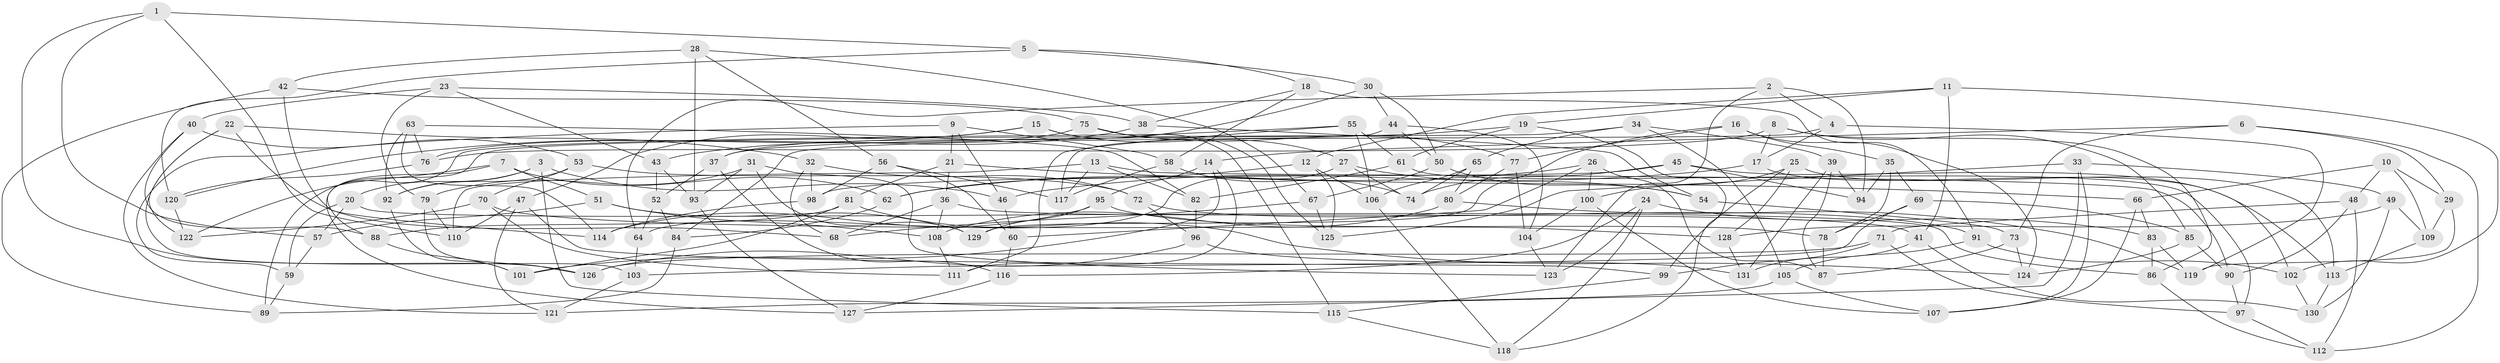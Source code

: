 // coarse degree distribution, {5: 0.06172839506172839, 4: 0.37037037037037035, 6: 0.5555555555555556, 3: 0.012345679012345678}
// Generated by graph-tools (version 1.1) at 2025/52/02/27/25 19:52:28]
// undirected, 131 vertices, 262 edges
graph export_dot {
graph [start="1"]
  node [color=gray90,style=filled];
  1;
  2;
  3;
  4;
  5;
  6;
  7;
  8;
  9;
  10;
  11;
  12;
  13;
  14;
  15;
  16;
  17;
  18;
  19;
  20;
  21;
  22;
  23;
  24;
  25;
  26;
  27;
  28;
  29;
  30;
  31;
  32;
  33;
  34;
  35;
  36;
  37;
  38;
  39;
  40;
  41;
  42;
  43;
  44;
  45;
  46;
  47;
  48;
  49;
  50;
  51;
  52;
  53;
  54;
  55;
  56;
  57;
  58;
  59;
  60;
  61;
  62;
  63;
  64;
  65;
  66;
  67;
  68;
  69;
  70;
  71;
  72;
  73;
  74;
  75;
  76;
  77;
  78;
  79;
  80;
  81;
  82;
  83;
  84;
  85;
  86;
  87;
  88;
  89;
  90;
  91;
  92;
  93;
  94;
  95;
  96;
  97;
  98;
  99;
  100;
  101;
  102;
  103;
  104;
  105;
  106;
  107;
  108;
  109;
  110;
  111;
  112;
  113;
  114;
  115;
  116;
  117;
  118;
  119;
  120;
  121;
  122;
  123;
  124;
  125;
  126;
  127;
  128;
  129;
  130;
  131;
  1 -- 5;
  1 -- 57;
  1 -- 126;
  1 -- 110;
  2 -- 94;
  2 -- 4;
  2 -- 123;
  2 -- 64;
  3 -- 20;
  3 -- 92;
  3 -- 115;
  3 -- 46;
  4 -- 84;
  4 -- 119;
  4 -- 17;
  5 -- 18;
  5 -- 120;
  5 -- 30;
  6 -- 29;
  6 -- 73;
  6 -- 112;
  6 -- 14;
  7 -- 122;
  7 -- 62;
  7 -- 127;
  7 -- 51;
  8 -- 85;
  8 -- 76;
  8 -- 86;
  8 -- 17;
  9 -- 46;
  9 -- 21;
  9 -- 59;
  9 -- 58;
  10 -- 29;
  10 -- 66;
  10 -- 48;
  10 -- 109;
  11 -- 102;
  11 -- 12;
  11 -- 41;
  11 -- 19;
  12 -- 62;
  12 -- 106;
  12 -- 125;
  13 -- 82;
  13 -- 117;
  13 -- 110;
  13 -- 90;
  14 -- 101;
  14 -- 111;
  14 -- 95;
  15 -- 27;
  15 -- 47;
  15 -- 115;
  15 -- 120;
  16 -- 129;
  16 -- 77;
  16 -- 35;
  16 -- 124;
  17 -- 46;
  17 -- 102;
  18 -- 91;
  18 -- 38;
  18 -- 58;
  19 -- 37;
  19 -- 118;
  19 -- 61;
  20 -- 57;
  20 -- 86;
  20 -- 59;
  21 -- 66;
  21 -- 36;
  21 -- 81;
  22 -- 32;
  22 -- 122;
  22 -- 103;
  22 -- 68;
  23 -- 38;
  23 -- 79;
  23 -- 43;
  23 -- 40;
  24 -- 118;
  24 -- 116;
  24 -- 123;
  24 -- 83;
  25 -- 100;
  25 -- 113;
  25 -- 128;
  25 -- 99;
  26 -- 87;
  26 -- 60;
  26 -- 62;
  26 -- 100;
  27 -- 64;
  27 -- 74;
  27 -- 54;
  28 -- 42;
  28 -- 93;
  28 -- 67;
  28 -- 56;
  29 -- 109;
  29 -- 119;
  30 -- 44;
  30 -- 50;
  30 -- 37;
  31 -- 79;
  31 -- 93;
  31 -- 123;
  31 -- 129;
  32 -- 68;
  32 -- 72;
  32 -- 98;
  33 -- 107;
  33 -- 49;
  33 -- 125;
  33 -- 127;
  34 -- 105;
  34 -- 39;
  34 -- 88;
  34 -- 65;
  35 -- 94;
  35 -- 78;
  35 -- 69;
  36 -- 41;
  36 -- 108;
  36 -- 68;
  37 -- 116;
  37 -- 52;
  38 -- 43;
  38 -- 54;
  39 -- 87;
  39 -- 131;
  39 -- 94;
  40 -- 53;
  40 -- 88;
  40 -- 121;
  41 -- 131;
  41 -- 130;
  42 -- 75;
  42 -- 114;
  42 -- 89;
  43 -- 93;
  43 -- 52;
  44 -- 104;
  44 -- 117;
  44 -- 50;
  45 -- 94;
  45 -- 98;
  45 -- 74;
  45 -- 113;
  46 -- 60;
  47 -- 110;
  47 -- 121;
  47 -- 99;
  48 -- 112;
  48 -- 71;
  48 -- 90;
  49 -- 130;
  49 -- 109;
  49 -- 128;
  50 -- 54;
  50 -- 67;
  51 -- 108;
  51 -- 57;
  51 -- 129;
  52 -- 84;
  52 -- 64;
  53 -- 72;
  53 -- 70;
  53 -- 92;
  54 -- 73;
  55 -- 111;
  55 -- 89;
  55 -- 106;
  55 -- 61;
  56 -- 98;
  56 -- 117;
  56 -- 60;
  57 -- 59;
  58 -- 117;
  58 -- 74;
  59 -- 89;
  60 -- 116;
  61 -- 82;
  61 -- 97;
  62 -- 84;
  63 -- 76;
  63 -- 114;
  63 -- 92;
  63 -- 82;
  64 -- 103;
  65 -- 80;
  65 -- 106;
  65 -- 74;
  66 -- 83;
  66 -- 107;
  67 -- 68;
  67 -- 125;
  69 -- 103;
  69 -- 85;
  69 -- 78;
  70 -- 78;
  70 -- 111;
  70 -- 122;
  71 -- 99;
  71 -- 97;
  71 -- 126;
  72 -- 96;
  72 -- 91;
  73 -- 124;
  73 -- 87;
  75 -- 76;
  75 -- 77;
  75 -- 125;
  76 -- 120;
  77 -- 80;
  77 -- 104;
  78 -- 87;
  79 -- 110;
  79 -- 126;
  80 -- 119;
  80 -- 108;
  81 -- 88;
  81 -- 124;
  81 -- 101;
  82 -- 96;
  83 -- 86;
  83 -- 119;
  84 -- 89;
  85 -- 124;
  85 -- 90;
  86 -- 112;
  88 -- 101;
  90 -- 97;
  91 -- 102;
  91 -- 105;
  92 -- 101;
  93 -- 127;
  95 -- 114;
  95 -- 128;
  95 -- 129;
  96 -- 131;
  96 -- 126;
  97 -- 112;
  98 -- 114;
  99 -- 115;
  100 -- 104;
  100 -- 107;
  102 -- 130;
  103 -- 121;
  104 -- 123;
  105 -- 107;
  105 -- 121;
  106 -- 118;
  108 -- 111;
  109 -- 113;
  113 -- 130;
  115 -- 118;
  116 -- 127;
  120 -- 122;
  128 -- 131;
}
